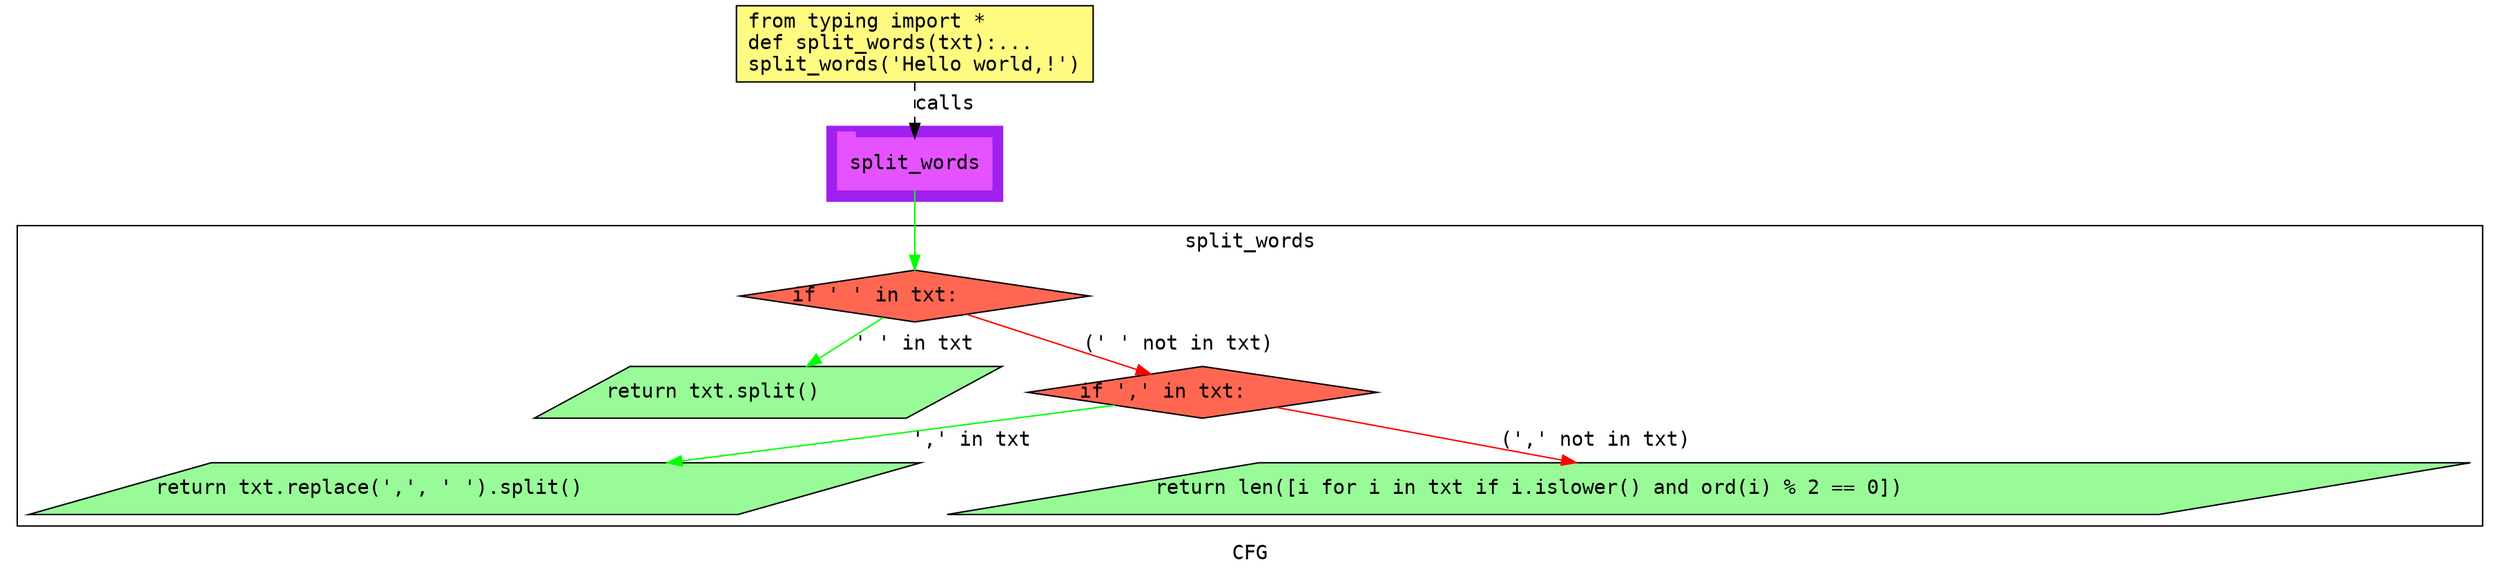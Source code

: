 digraph cluster876CFG {
	graph [bb="0,0,1670,393",
		compound=True,
		fontname="DejaVu Sans Mono",
		label=CFG,
		lheight=0.21,
		lp="835,11.5",
		lwidth=0.35,
		pack=False,
		rankdir=TB,
		ranksep=0.02
	];
	node [fontname="DejaVu Sans Mono",
		label="\N"
	];
	edge [fontname="DejaVu Sans Mono"];
	subgraph cluster_1 {
		graph [bb="549,257,671,309",
			color=purple,
			compound=true,
			fontname="DejaVu Sans Mono",
			label="",
			rankdir=TB,
			ranksep=0.02,
			shape=tab,
			style=filled
		];
		node [fontname="DejaVu Sans Mono"];
		edge [fontname="DejaVu Sans Mono"];
		14	[color="#E552FF",
			height=0.5,
			label=split_words,
			linenum="[12]",
			pos="610,283",
			shape=tab,
			style=filled,
			width=1.4861];
	}
	subgraph cluster4split_words {
		graph [bb="8,31,1662,240",
			compound=True,
			fontname="DejaVu Sans Mono",
			label=split_words,
			lheight=0.21,
			lp="835,228.5",
			lwidth=1.26,
			pack=False,
			rankdir=TB,
			ranksep=0.02
		];
		node [fontname="DejaVu Sans Mono"];
		edge [fontname="DejaVu Sans Mono"];
		3	[fillcolor="#FF6752",
			height=0.5,
			label="if ' ' in txt:\l",
			linenum="[5]",
			pos="610,191",
			shape=diamond,
			style="filled,solid",
			width=3.3702];
		4	[fillcolor="#98fb98",
			height=0.5,
			label="return txt.split()\l",
			linenum="[6]",
			pos="509,124",
			shape=parallelogram,
			style="filled,solid",
			width=4.3676];
		3 -> 4	[color=green,
			label="' ' in txt",
			lp="609.5,157.5",
			pos="e,535.54,142.08 588.08,175.9 575.3,167.67 558.88,157.1 544.32,147.73"];
		6	[fillcolor="#FF6752",
			height=0.5,
			label="if ',' in txt:\l",
			linenum="[7]",
			pos="806,124",
			shape=diamond,
			style="filled,solid",
			width=3.3702];
		3 -> 6	[color=red,
			label="(' ' not in txt)",
			lp="791.5,157.5",
			pos="e,770.44,136.79 645.49,178.23 677.86,167.49 725.84,151.58 760.91,139.95"];
		7	[fillcolor="#98fb98",
			height=0.5,
			label="return txt.replace(',', ' ').split()\l",
			linenum="[8]",
			pos="315,57",
			shape=parallelogram,
			style="filled,solid",
			width=8.3117];
		6 -> 7	[color=green,
			label="',' in txt",
			lp="645.5,90.5",
			pos="e,443.57,75.02 745.3,114.96 672.94,105.39 549.74,89.076 453.66,76.357"];
		9	[fillcolor="#98fb98",
			height=0.5,
			label="return len([i for i in txt if i.islower() and ord(i) % 2 == 0])\l",
			linenum="[10]",
			pos="1143,57",
			shape=parallelogram,
			style="filled,solid",
			width=14.188];
		6 -> 9	[color=red,
			label="(',' not in txt)",
			lp="1070.5,90.5",
			pos="e,1054.6,75.044 856.09,113.34 905.59,103.79 982.66,88.927 1044.5,77.006"];
	}
	1	[fillcolor="#FFFB81",
		height=0.73611,
		label="from typing import *\ldef split_words(txt):...\lsplit_words('Hello world,!')\l",
		linenum="[1]",
		pos="610,366.5",
		shape=rectangle,
		style="filled,solid",
		width=3.4444];
	1 -> 14	[label=calls,
		lp="631,324.5",
		pos="e,610,301.13 610,339.71 610,330.66 610,320.47 610,311.3",
		style=dashed];
	14 -> 3	[color=green,
		pos="e,610,209.3 610,264.65 610,251.82 610,234.11 610,219.38"];
}
